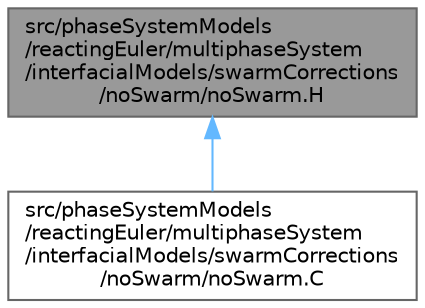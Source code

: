 digraph "src/phaseSystemModels/reactingEuler/multiphaseSystem/interfacialModels/swarmCorrections/noSwarm/noSwarm.H"
{
 // LATEX_PDF_SIZE
  bgcolor="transparent";
  edge [fontname=Helvetica,fontsize=10,labelfontname=Helvetica,labelfontsize=10];
  node [fontname=Helvetica,fontsize=10,shape=box,height=0.2,width=0.4];
  Node1 [id="Node000001",label="src/phaseSystemModels\l/reactingEuler/multiphaseSystem\l/interfacialModels/swarmCorrections\l/noSwarm/noSwarm.H",height=0.2,width=0.4,color="gray40", fillcolor="grey60", style="filled", fontcolor="black",tooltip=" "];
  Node1 -> Node2 [id="edge1_Node000001_Node000002",dir="back",color="steelblue1",style="solid",tooltip=" "];
  Node2 [id="Node000002",label="src/phaseSystemModels\l/reactingEuler/multiphaseSystem\l/interfacialModels/swarmCorrections\l/noSwarm/noSwarm.C",height=0.2,width=0.4,color="grey40", fillcolor="white", style="filled",URL="$reactingEuler_2multiphaseSystem_2interfacialModels_2swarmCorrections_2noSwarm_2noSwarm_8C.html",tooltip=" "];
}
